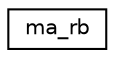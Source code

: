 digraph "Graphical Class Hierarchy"
{
 // LATEX_PDF_SIZE
  edge [fontname="Helvetica",fontsize="10",labelfontname="Helvetica",labelfontsize="10"];
  node [fontname="Helvetica",fontsize="10",shape=record];
  rankdir="LR";
  Node0 [label="ma_rb",height=0.2,width=0.4,color="black", fillcolor="white", style="filled",URL="$structma__rb.html",tooltip=" "];
}
